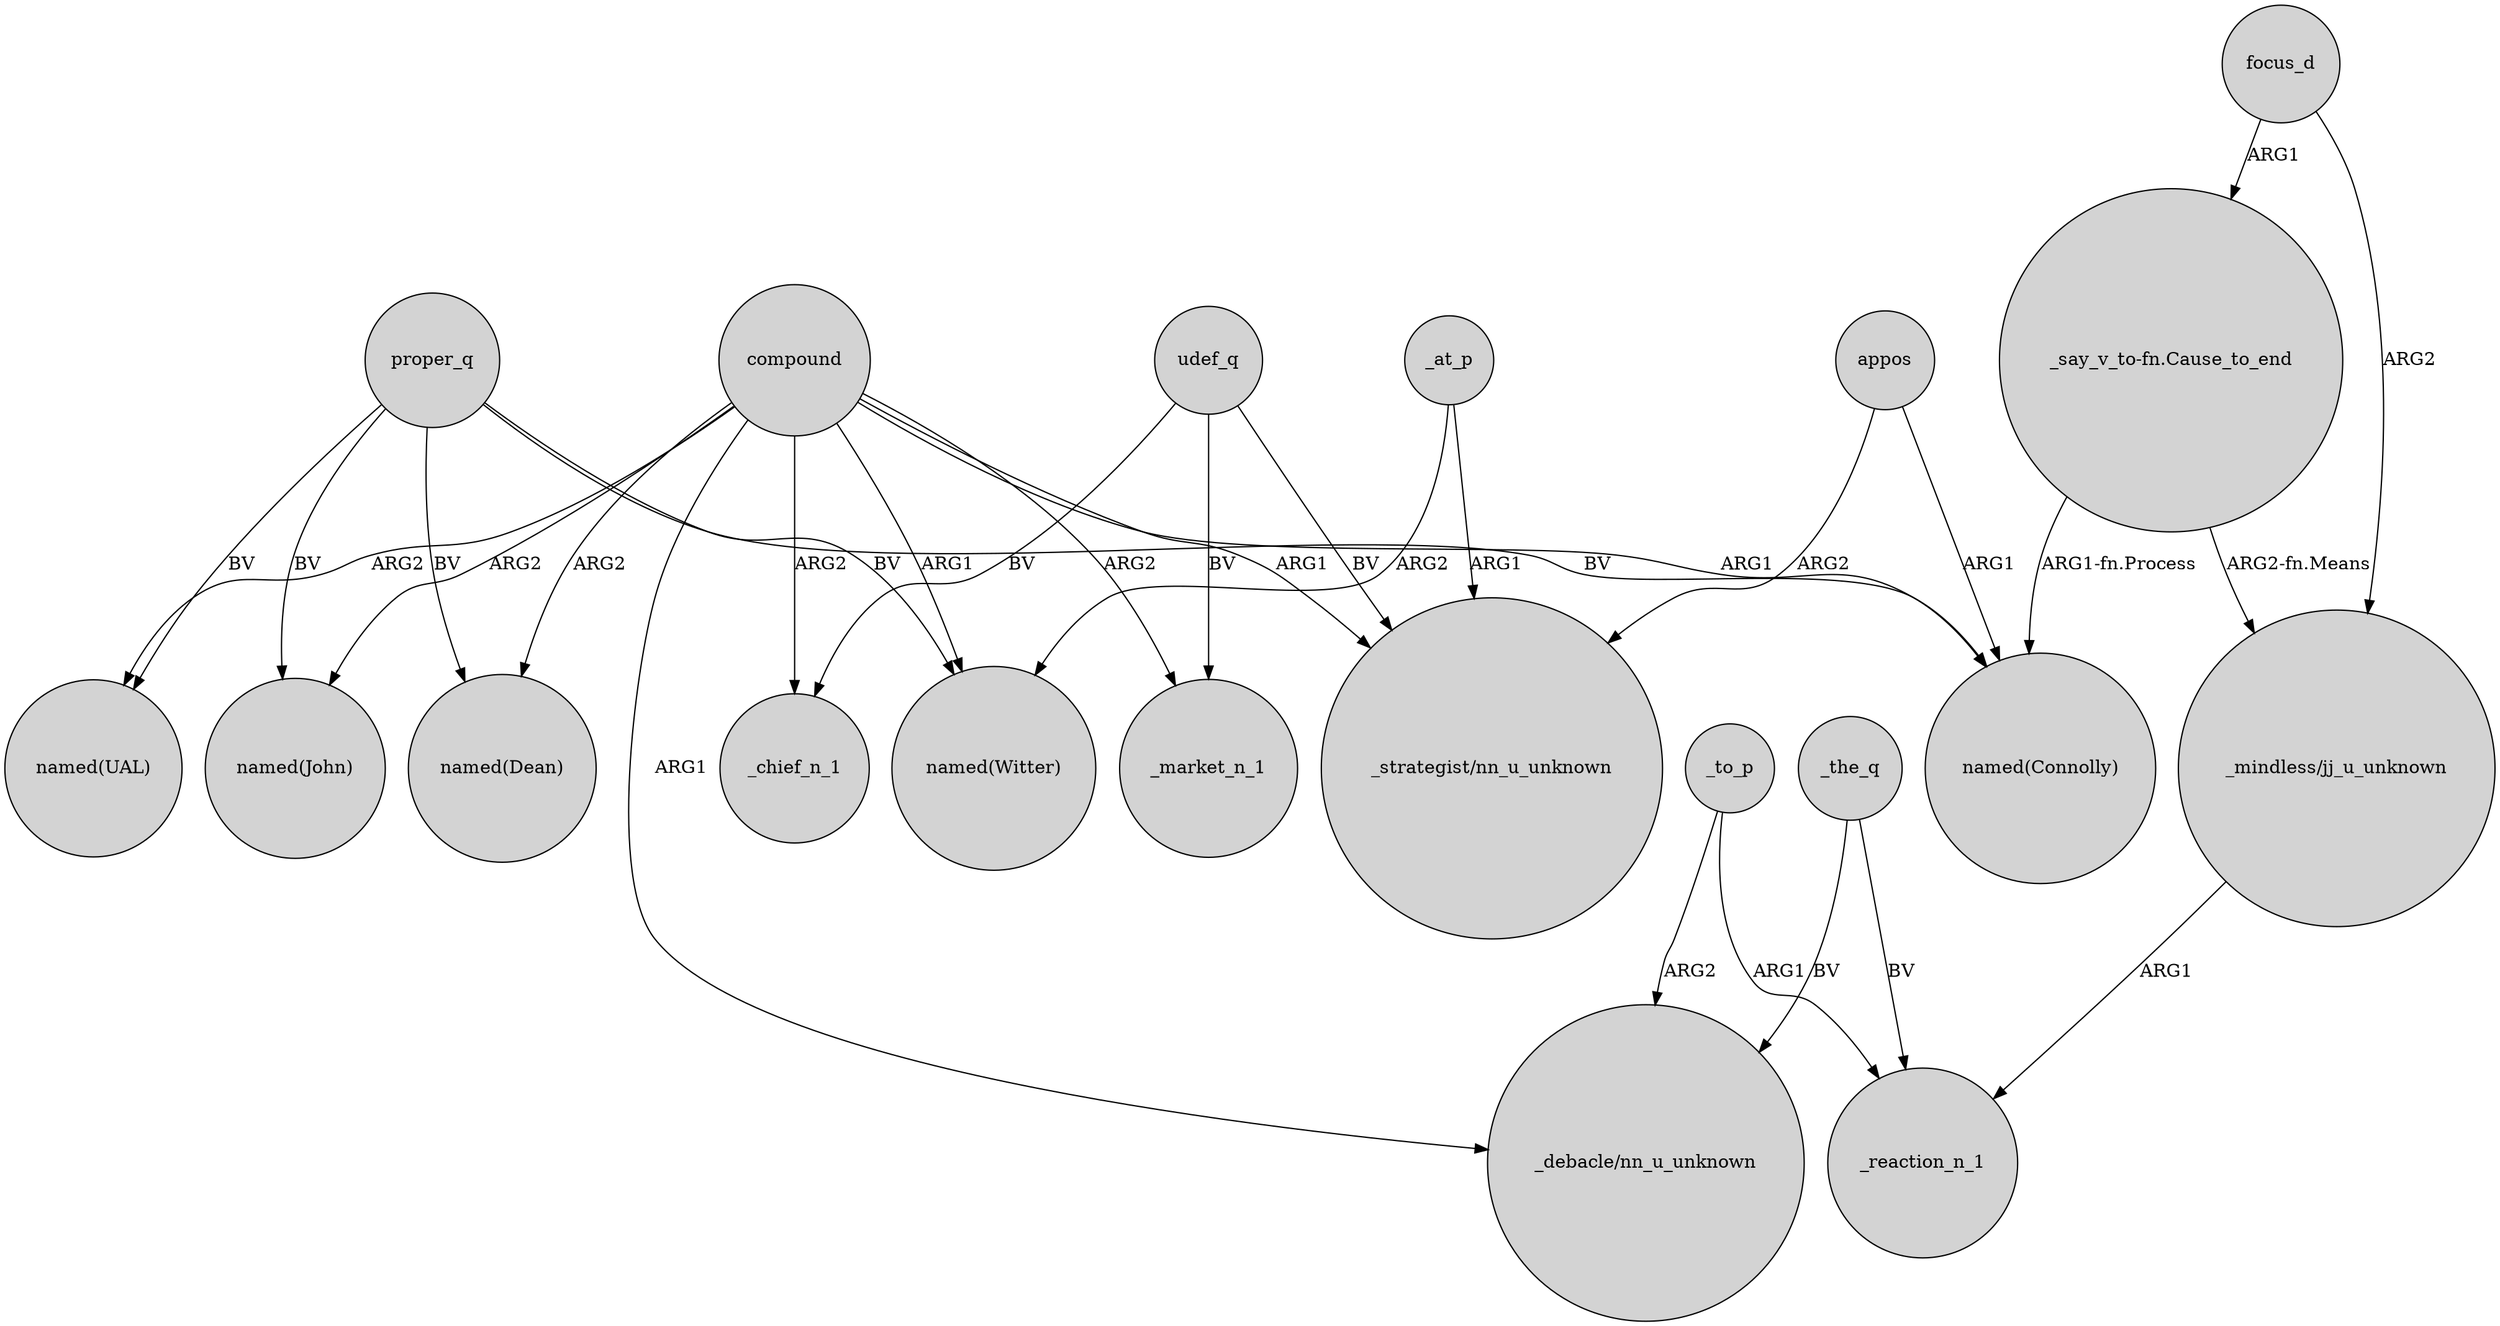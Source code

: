 digraph {
	node [shape=circle style=filled]
	compound -> "named(Dean)" [label=ARG2]
	"_say_v_to-fn.Cause_to_end" -> "_mindless/jj_u_unknown" [label="ARG2-fn.Means"]
	udef_q -> _market_n_1 [label=BV]
	compound -> _chief_n_1 [label=ARG2]
	_at_p -> "_strategist/nn_u_unknown" [label=ARG1]
	"_mindless/jj_u_unknown" -> _reaction_n_1 [label=ARG1]
	compound -> "named(Connolly)" [label=ARG1]
	focus_d -> "_say_v_to-fn.Cause_to_end" [label=ARG1]
	compound -> _market_n_1 [label=ARG2]
	focus_d -> "_mindless/jj_u_unknown" [label=ARG2]
	udef_q -> _chief_n_1 [label=BV]
	udef_q -> "_strategist/nn_u_unknown" [label=BV]
	_to_p -> _reaction_n_1 [label=ARG1]
	"_say_v_to-fn.Cause_to_end" -> "named(Connolly)" [label="ARG1-fn.Process"]
	_at_p -> "named(Witter)" [label=ARG2]
	compound -> "_strategist/nn_u_unknown" [label=ARG1]
	proper_q -> "named(Witter)" [label=BV]
	proper_q -> "named(UAL)" [label=BV]
	appos -> "_strategist/nn_u_unknown" [label=ARG2]
	_the_q -> "_debacle/nn_u_unknown" [label=BV]
	compound -> "named(John)" [label=ARG2]
	appos -> "named(Connolly)" [label=ARG1]
	_to_p -> "_debacle/nn_u_unknown" [label=ARG2]
	_the_q -> _reaction_n_1 [label=BV]
	compound -> "named(UAL)" [label=ARG2]
	compound -> "_debacle/nn_u_unknown" [label=ARG1]
	proper_q -> "named(Connolly)" [label=BV]
	proper_q -> "named(Dean)" [label=BV]
	compound -> "named(Witter)" [label=ARG1]
	proper_q -> "named(John)" [label=BV]
}
